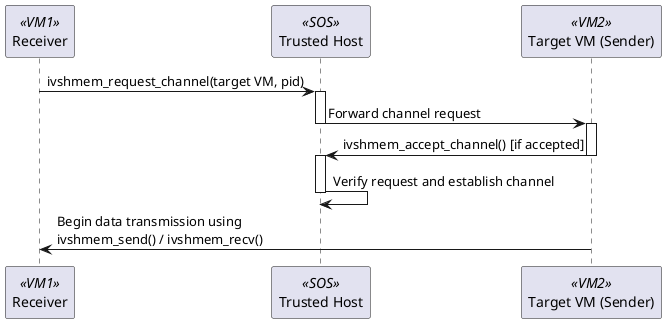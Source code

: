 @startuml Channel Protocol
skinparam participantStyle rectangle

participant Receiver <<VM1>>
participant "Trusted Host" as Host <<SOS>>
participant "Target VM (Sender)" as Sender <<VM2>>

Receiver -> Host: ivshmem_request_channel(target VM, pid)
activate Host
Host -> Sender: Forward channel request
deactivate Host

activate Sender
Sender -> Host: ivshmem_accept_channel() [if accepted]
deactivate Sender

activate Host
Host -> Host: Verify request and establish channel
deactivate Host

Sender -> Receiver: Begin data transmission using \nivshmem_send() / ivshmem_recv()
@enduml
